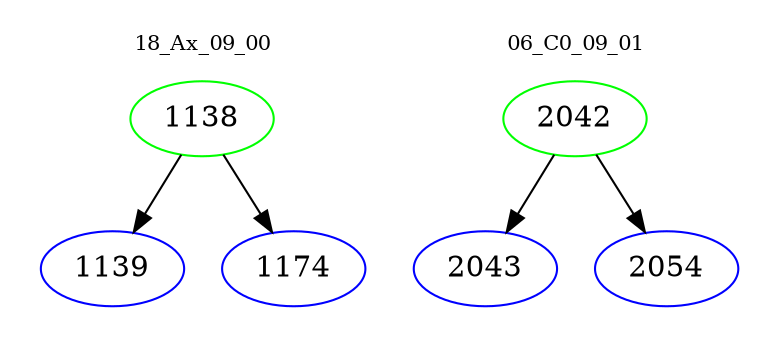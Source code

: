 digraph{
subgraph cluster_0 {
color = white
label = "18_Ax_09_00";
fontsize=10;
T0_1138 [label="1138", color="green"]
T0_1138 -> T0_1139 [color="black"]
T0_1139 [label="1139", color="blue"]
T0_1138 -> T0_1174 [color="black"]
T0_1174 [label="1174", color="blue"]
}
subgraph cluster_1 {
color = white
label = "06_C0_09_01";
fontsize=10;
T1_2042 [label="2042", color="green"]
T1_2042 -> T1_2043 [color="black"]
T1_2043 [label="2043", color="blue"]
T1_2042 -> T1_2054 [color="black"]
T1_2054 [label="2054", color="blue"]
}
}
